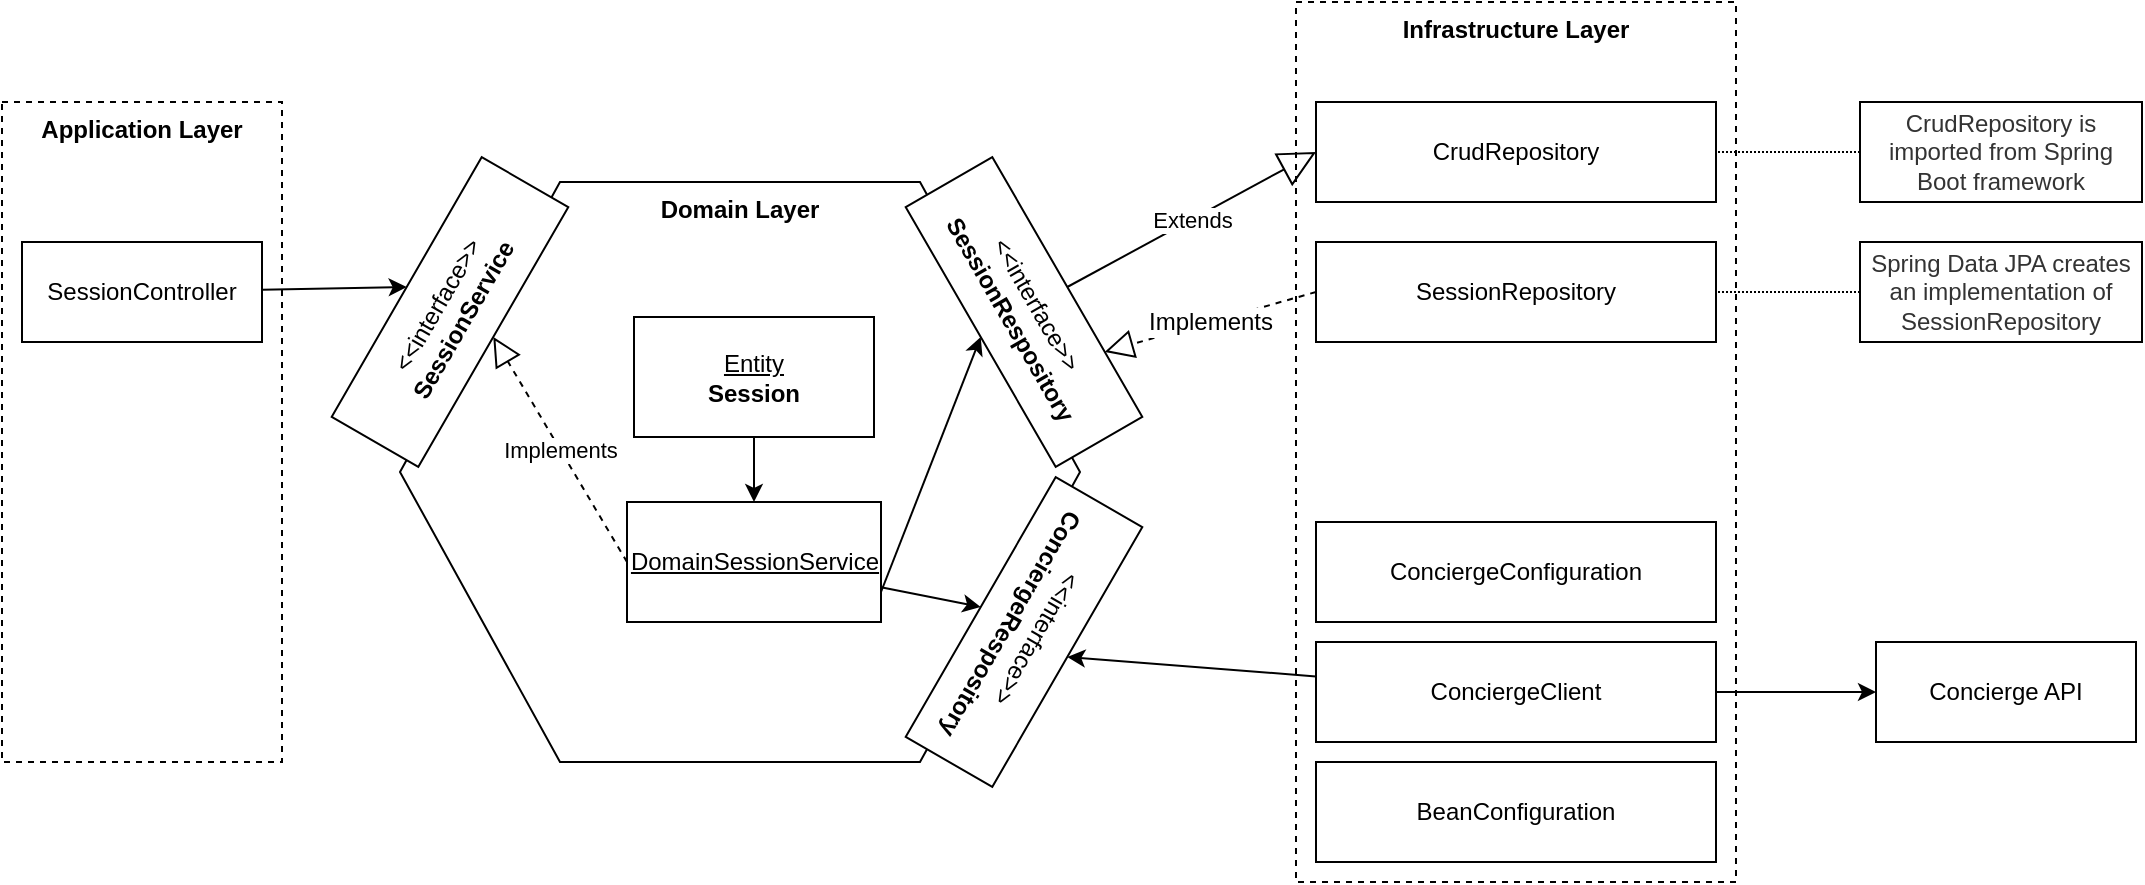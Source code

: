 <mxfile version="18.1.3" type="device"><diagram id="9ev3_8xcWMOf8DwhHR-m" name="Page-1"><mxGraphModel dx="1422" dy="836" grid="1" gridSize="10" guides="1" tooltips="1" connect="1" arrows="1" fold="1" page="1" pageScale="1" pageWidth="1100" pageHeight="850" math="0" shadow="0"><root><mxCell id="0"/><mxCell id="1" parent="0"/><mxCell id="fyo4svslR3c3JsHbzOqa-8" value="&lt;b&gt;Domain Layer&lt;/b&gt;" style="shape=hexagon;perimeter=hexagonPerimeter2;whiteSpace=wrap;html=1;fixedSize=1;size=80;verticalAlign=top;" parent="1" vertex="1"><mxGeometry x="209" y="220" width="340" height="290" as="geometry"/></mxCell><mxCell id="fyo4svslR3c3JsHbzOqa-32" value="&lt;b&gt;Infrastructure Layer&lt;/b&gt;" style="rounded=0;whiteSpace=wrap;html=1;fontColor=default;dashed=1;verticalAlign=top;" parent="1" vertex="1"><mxGeometry x="657" y="130" width="220" height="440" as="geometry"/></mxCell><mxCell id="fyo4svslR3c3JsHbzOqa-31" value="&lt;b&gt;Application Layer&lt;/b&gt;" style="rounded=0;whiteSpace=wrap;html=1;fontColor=default;dashed=1;verticalAlign=top;" parent="1" vertex="1"><mxGeometry x="10" y="180" width="140" height="330" as="geometry"/></mxCell><mxCell id="fyo4svslR3c3JsHbzOqa-51" value="" style="edgeStyle=none;orthogonalLoop=1;jettySize=auto;html=1;fontColor=default;" parent="1" source="fyo4svslR3c3JsHbzOqa-1" target="fyo4svslR3c3JsHbzOqa-50" edge="1"><mxGeometry relative="1" as="geometry"/></mxCell><mxCell id="fyo4svslR3c3JsHbzOqa-1" value="&lt;u&gt;Entity&lt;/u&gt;&lt;br&gt;&lt;b&gt;Session&lt;/b&gt;" style="rounded=0;whiteSpace=wrap;html=1;" parent="1" vertex="1"><mxGeometry x="326" y="287.5" width="120" height="60" as="geometry"/></mxCell><mxCell id="fyo4svslR3c3JsHbzOqa-5" value="&amp;lt;&amp;lt;interface&amp;gt;&amp;gt;&lt;br&gt;&lt;b&gt;SessionService&lt;/b&gt;" style="rounded=0;whiteSpace=wrap;html=1;rotation=-60;textDirection=rtl;fontColor=default;" parent="1" vertex="1"><mxGeometry x="159" y="260" width="150" height="50" as="geometry"/></mxCell><mxCell id="fyo4svslR3c3JsHbzOqa-7" value="Implements" style="endArrow=block;dashed=1;endFill=0;endSize=12;html=1;exitX=0;exitY=0.5;exitDx=0;exitDy=0;entryX=0.5;entryY=1;entryDx=0;entryDy=0;" parent="1" source="fyo4svslR3c3JsHbzOqa-50" target="fyo4svslR3c3JsHbzOqa-5" edge="1"><mxGeometry width="160" relative="1" as="geometry"><mxPoint x="319" y="280" as="sourcePoint"/><mxPoint x="269" y="290" as="targetPoint"/></mxGeometry></mxCell><mxCell id="fyo4svslR3c3JsHbzOqa-12" style="edgeStyle=none;orthogonalLoop=1;jettySize=auto;html=1;entryX=0.5;entryY=0;entryDx=0;entryDy=0;fontColor=default;" parent="1" source="fyo4svslR3c3JsHbzOqa-11" target="fyo4svslR3c3JsHbzOqa-5" edge="1"><mxGeometry relative="1" as="geometry"/></mxCell><mxCell id="fyo4svslR3c3JsHbzOqa-11" value="SessionController" style="rounded=0;whiteSpace=wrap;html=1;" parent="1" vertex="1"><mxGeometry x="20" y="250" width="120" height="50" as="geometry"/></mxCell><mxCell id="fyo4svslR3c3JsHbzOqa-24" value="&amp;lt;&amp;lt;interface&amp;gt;&amp;gt;&lt;br&gt;&lt;b&gt;ConciergeRespository&lt;/b&gt;" style="rounded=0;whiteSpace=wrap;html=1;rotation=-240;textDirection=rtl;fontColor=default;" parent="1" vertex="1"><mxGeometry x="446" y="420" width="150" height="50" as="geometry"/></mxCell><mxCell id="fyo4svslR3c3JsHbzOqa-35" value="" style="edgeStyle=none;orthogonalLoop=1;jettySize=auto;html=1;fontColor=default;" parent="1" source="fyo4svslR3c3JsHbzOqa-36" target="fyo4svslR3c3JsHbzOqa-39" edge="1"><mxGeometry relative="1" as="geometry"/></mxCell><mxCell id="fyo4svslR3c3JsHbzOqa-40" style="edgeStyle=none;orthogonalLoop=1;jettySize=auto;html=1;entryX=0.5;entryY=0;entryDx=0;entryDy=0;fontColor=default;" parent="1" source="fyo4svslR3c3JsHbzOqa-36" target="fyo4svslR3c3JsHbzOqa-24" edge="1"><mxGeometry relative="1" as="geometry"/></mxCell><mxCell id="fyo4svslR3c3JsHbzOqa-36" value="ConciergeClient" style="rounded=0;whiteSpace=wrap;html=1;" parent="1" vertex="1"><mxGeometry x="667" y="450" width="200" height="50" as="geometry"/></mxCell><mxCell id="fyo4svslR3c3JsHbzOqa-37" value="ConciergeConfiguration" style="rounded=0;whiteSpace=wrap;html=1;" parent="1" vertex="1"><mxGeometry x="667" y="390" width="200" height="50" as="geometry"/></mxCell><mxCell id="fyo4svslR3c3JsHbzOqa-38" value="BeanConfiguration" style="rounded=0;whiteSpace=wrap;html=1;" parent="1" vertex="1"><mxGeometry x="667" y="510" width="200" height="50" as="geometry"/></mxCell><mxCell id="fyo4svslR3c3JsHbzOqa-39" value="Concierge API" style="rounded=0;whiteSpace=wrap;html=1;" parent="1" vertex="1"><mxGeometry x="947" y="450" width="130" height="50" as="geometry"/></mxCell><mxCell id="fyo4svslR3c3JsHbzOqa-44" style="edgeStyle=none;orthogonalLoop=1;jettySize=auto;html=1;fontColor=default;exitX=1;exitY=0.75;exitDx=0;exitDy=0;entryX=0.5;entryY=1;entryDx=0;entryDy=0;" parent="1" source="fyo4svslR3c3JsHbzOqa-50" target="GHUPKssXVwH5mk3v-ilV-1" edge="1"><mxGeometry relative="1" as="geometry"><mxPoint x="446" y="295" as="sourcePoint"/><mxPoint x="495.56" y="439.064" as="targetPoint"/></mxGeometry></mxCell><mxCell id="GHUPKssXVwH5mk3v-ilV-7" style="edgeStyle=none;rounded=0;orthogonalLoop=1;jettySize=auto;html=1;entryX=0.5;entryY=1;entryDx=0;entryDy=0;" parent="1" source="fyo4svslR3c3JsHbzOqa-50" target="fyo4svslR3c3JsHbzOqa-24" edge="1"><mxGeometry relative="1" as="geometry"/></mxCell><mxCell id="fyo4svslR3c3JsHbzOqa-50" value="&lt;u&gt;DomainSessionService&lt;/u&gt;" style="rounded=0;whiteSpace=wrap;html=1;" parent="1" vertex="1"><mxGeometry x="322.5" y="380" width="127" height="60" as="geometry"/></mxCell><mxCell id="GHUPKssXVwH5mk3v-ilV-1" value="&amp;lt;&amp;lt;interface&amp;gt;&amp;gt;&lt;br&gt;&lt;b&gt;SessionRespository&lt;/b&gt;" style="rounded=0;whiteSpace=wrap;html=1;rotation=60;textDirection=rtl;fontColor=default;" parent="1" vertex="1"><mxGeometry x="446" y="260" width="150" height="50" as="geometry"/></mxCell><mxCell id="GHUPKssXVwH5mk3v-ilV-2" value="CrudRepository" style="rounded=0;whiteSpace=wrap;html=1;" parent="1" vertex="1"><mxGeometry x="667" y="180" width="200" height="50" as="geometry"/></mxCell><mxCell id="GHUPKssXVwH5mk3v-ilV-6" style="edgeStyle=none;rounded=0;orthogonalLoop=1;jettySize=auto;html=1;exitX=0.5;exitY=1;exitDx=0;exitDy=0;" parent="1" source="GHUPKssXVwH5mk3v-ilV-1" target="GHUPKssXVwH5mk3v-ilV-1" edge="1"><mxGeometry relative="1" as="geometry"/></mxCell><mxCell id="_7LV4QCU94XFmEvJli4u-1" value="Extends" style="endArrow=block;endSize=16;endFill=0;html=1;rounded=0;entryX=0;entryY=0.5;entryDx=0;entryDy=0;exitX=0.5;exitY=0;exitDx=0;exitDy=0;" edge="1" parent="1" source="GHUPKssXVwH5mk3v-ilV-1" target="GHUPKssXVwH5mk3v-ilV-2"><mxGeometry width="160" relative="1" as="geometry"><mxPoint x="449" y="340" as="sourcePoint"/><mxPoint x="609" y="340" as="targetPoint"/></mxGeometry></mxCell><mxCell id="_7LV4QCU94XFmEvJli4u-3" value="SessionRepository" style="rounded=0;whiteSpace=wrap;html=1;" vertex="1" parent="1"><mxGeometry x="667" y="250" width="200" height="50" as="geometry"/></mxCell><mxCell id="_7LV4QCU94XFmEvJli4u-4" value="Implements" style="endArrow=block;dashed=1;endFill=0;endSize=12;html=1;rounded=0;fontFamily=Helvetica;fontSize=12;entryX=0.75;entryY=0;entryDx=0;entryDy=0;exitX=0;exitY=0.5;exitDx=0;exitDy=0;" edge="1" parent="1" source="_7LV4QCU94XFmEvJli4u-3" target="GHUPKssXVwH5mk3v-ilV-1"><mxGeometry width="160" relative="1" as="geometry"><mxPoint x="659" y="340" as="sourcePoint"/><mxPoint x="819" y="340" as="targetPoint"/></mxGeometry></mxCell><mxCell id="_7LV4QCU94XFmEvJli4u-7" style="edgeStyle=orthogonalEdgeStyle;rounded=0;orthogonalLoop=1;jettySize=auto;html=1;entryX=1;entryY=0.5;entryDx=0;entryDy=0;fontFamily=Helvetica;fontSize=12;endArrow=none;endFill=0;dashed=1;dashPattern=1 1;" edge="1" parent="1" source="_7LV4QCU94XFmEvJli4u-6" target="_7LV4QCU94XFmEvJli4u-3"><mxGeometry relative="1" as="geometry"/></mxCell><mxCell id="_7LV4QCU94XFmEvJli4u-6" value="&lt;span style=&quot;color: rgb(51, 51, 51); text-align: start;&quot;&gt;Spring Data JPA creates an implementation of SessionRepository&lt;/span&gt;" style="text;html=1;strokeColor=default;fillColor=none;align=center;verticalAlign=middle;whiteSpace=wrap;rounded=0;fontFamily=Helvetica;fontSize=12;" vertex="1" parent="1"><mxGeometry x="939" y="250" width="141" height="50" as="geometry"/></mxCell><mxCell id="_7LV4QCU94XFmEvJli4u-9" style="edgeStyle=orthogonalEdgeStyle;rounded=0;orthogonalLoop=1;jettySize=auto;html=1;entryX=1;entryY=0.5;entryDx=0;entryDy=0;dashed=1;dashPattern=1 1;fontFamily=Helvetica;fontSize=12;endArrow=none;endFill=0;" edge="1" parent="1" source="_7LV4QCU94XFmEvJli4u-8" target="GHUPKssXVwH5mk3v-ilV-2"><mxGeometry relative="1" as="geometry"/></mxCell><mxCell id="_7LV4QCU94XFmEvJli4u-8" value="&lt;span style=&quot;color: rgb(51, 51, 51); text-align: start;&quot;&gt;CrudRepository is imported from Spring Boot framework&lt;/span&gt;" style="text;html=1;strokeColor=default;fillColor=none;align=center;verticalAlign=middle;whiteSpace=wrap;rounded=0;fontFamily=Helvetica;fontSize=12;" vertex="1" parent="1"><mxGeometry x="939" y="180" width="141" height="50" as="geometry"/></mxCell></root></mxGraphModel></diagram></mxfile>